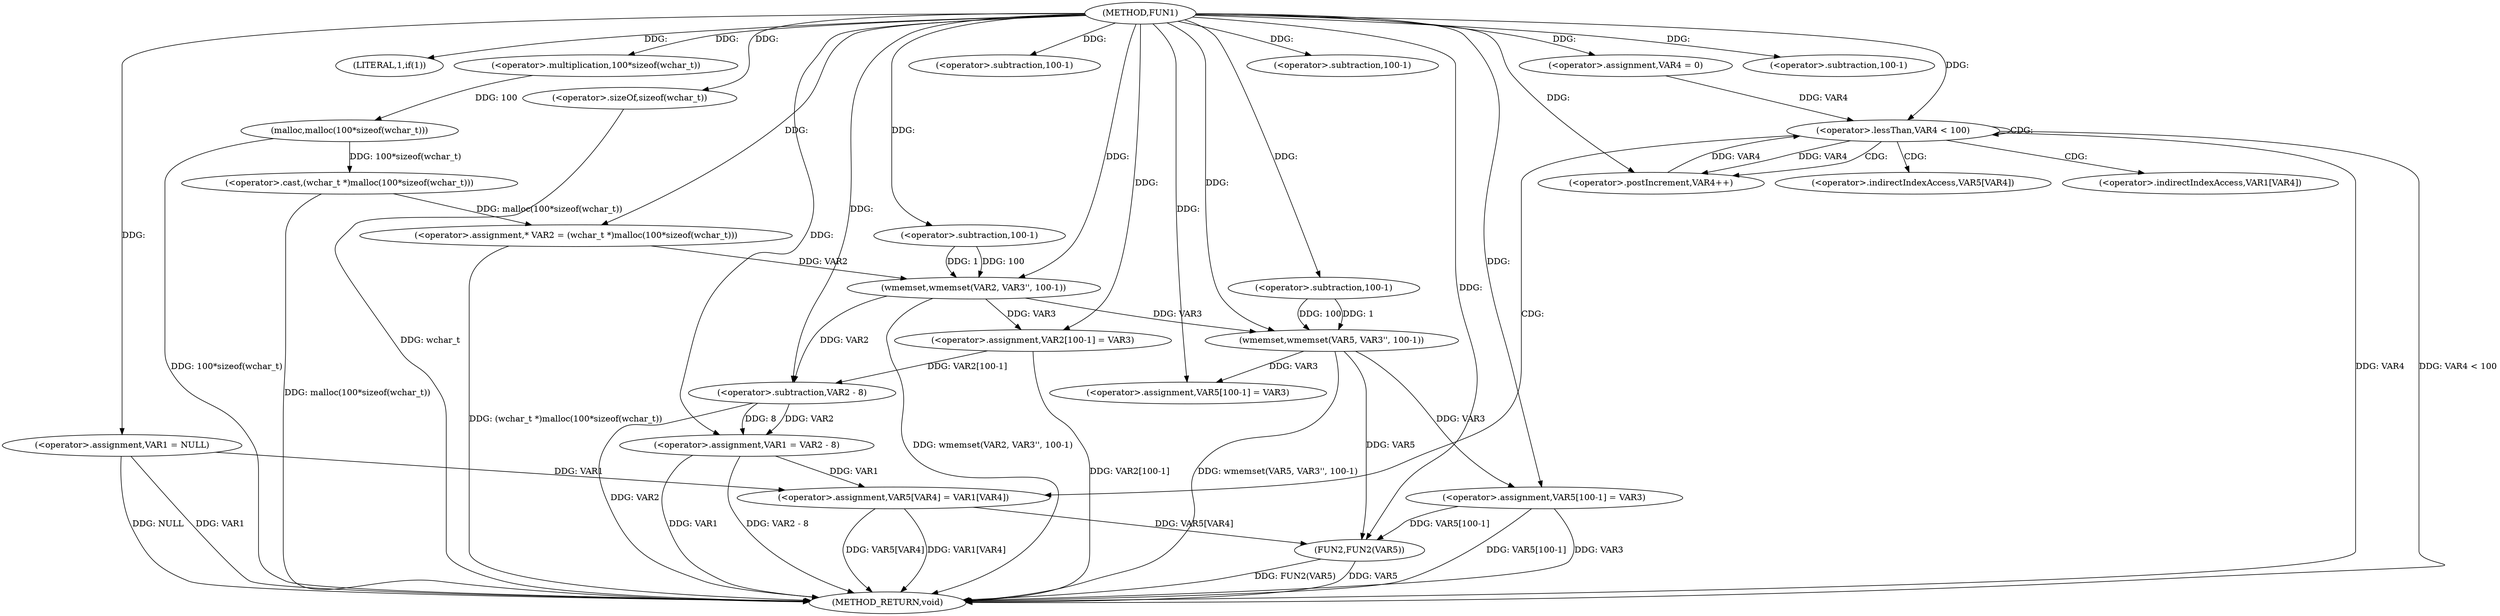 digraph FUN1 {  
"1000100" [label = "(METHOD,FUN1)" ]
"1000180" [label = "(METHOD_RETURN,void)" ]
"1000103" [label = "(<operator>.assignment,VAR1 = NULL)" ]
"1000107" [label = "(LITERAL,1,if(1))" ]
"1000111" [label = "(<operator>.assignment,* VAR2 = (wchar_t *)malloc(100*sizeof(wchar_t)))" ]
"1000113" [label = "(<operator>.cast,(wchar_t *)malloc(100*sizeof(wchar_t)))" ]
"1000115" [label = "(malloc,malloc(100*sizeof(wchar_t)))" ]
"1000116" [label = "(<operator>.multiplication,100*sizeof(wchar_t))" ]
"1000118" [label = "(<operator>.sizeOf,sizeof(wchar_t))" ]
"1000120" [label = "(wmemset,wmemset(VAR2, VAR3'', 100-1))" ]
"1000123" [label = "(<operator>.subtraction,100-1)" ]
"1000126" [label = "(<operator>.assignment,VAR2[100-1] = VAR3)" ]
"1000129" [label = "(<operator>.subtraction,100-1)" ]
"1000133" [label = "(<operator>.assignment,VAR1 = VAR2 - 8)" ]
"1000135" [label = "(<operator>.subtraction,VAR2 - 8)" ]
"1000141" [label = "(wmemset,wmemset(VAR5, VAR3'', 100-1))" ]
"1000144" [label = "(<operator>.subtraction,100-1)" ]
"1000147" [label = "(<operator>.assignment,VAR5[100-1] = VAR3)" ]
"1000150" [label = "(<operator>.subtraction,100-1)" ]
"1000155" [label = "(<operator>.assignment,VAR4 = 0)" ]
"1000158" [label = "(<operator>.lessThan,VAR4 < 100)" ]
"1000161" [label = "(<operator>.postIncrement,VAR4++)" ]
"1000164" [label = "(<operator>.assignment,VAR5[VAR4] = VAR1[VAR4])" ]
"1000171" [label = "(<operator>.assignment,VAR5[100-1] = VAR3)" ]
"1000174" [label = "(<operator>.subtraction,100-1)" ]
"1000178" [label = "(FUN2,FUN2(VAR5))" ]
"1000165" [label = "(<operator>.indirectIndexAccess,VAR5[VAR4])" ]
"1000168" [label = "(<operator>.indirectIndexAccess,VAR1[VAR4])" ]
  "1000171" -> "1000180"  [ label = "DDG: VAR5[100-1]"] 
  "1000103" -> "1000180"  [ label = "DDG: NULL"] 
  "1000141" -> "1000180"  [ label = "DDG: wmemset(VAR5, VAR3'', 100-1)"] 
  "1000113" -> "1000180"  [ label = "DDG: malloc(100*sizeof(wchar_t))"] 
  "1000126" -> "1000180"  [ label = "DDG: VAR2[100-1]"] 
  "1000171" -> "1000180"  [ label = "DDG: VAR3"] 
  "1000118" -> "1000180"  [ label = "DDG: wchar_t"] 
  "1000164" -> "1000180"  [ label = "DDG: VAR5[VAR4]"] 
  "1000178" -> "1000180"  [ label = "DDG: FUN2(VAR5)"] 
  "1000158" -> "1000180"  [ label = "DDG: VAR4"] 
  "1000164" -> "1000180"  [ label = "DDG: VAR1[VAR4]"] 
  "1000178" -> "1000180"  [ label = "DDG: VAR5"] 
  "1000103" -> "1000180"  [ label = "DDG: VAR1"] 
  "1000133" -> "1000180"  [ label = "DDG: VAR1"] 
  "1000158" -> "1000180"  [ label = "DDG: VAR4 < 100"] 
  "1000133" -> "1000180"  [ label = "DDG: VAR2 - 8"] 
  "1000111" -> "1000180"  [ label = "DDG: (wchar_t *)malloc(100*sizeof(wchar_t))"] 
  "1000120" -> "1000180"  [ label = "DDG: wmemset(VAR2, VAR3'', 100-1)"] 
  "1000135" -> "1000180"  [ label = "DDG: VAR2"] 
  "1000115" -> "1000180"  [ label = "DDG: 100*sizeof(wchar_t)"] 
  "1000100" -> "1000103"  [ label = "DDG: "] 
  "1000100" -> "1000107"  [ label = "DDG: "] 
  "1000113" -> "1000111"  [ label = "DDG: malloc(100*sizeof(wchar_t))"] 
  "1000100" -> "1000111"  [ label = "DDG: "] 
  "1000115" -> "1000113"  [ label = "DDG: 100*sizeof(wchar_t)"] 
  "1000116" -> "1000115"  [ label = "DDG: 100"] 
  "1000100" -> "1000116"  [ label = "DDG: "] 
  "1000100" -> "1000118"  [ label = "DDG: "] 
  "1000111" -> "1000120"  [ label = "DDG: VAR2"] 
  "1000100" -> "1000120"  [ label = "DDG: "] 
  "1000123" -> "1000120"  [ label = "DDG: 100"] 
  "1000123" -> "1000120"  [ label = "DDG: 1"] 
  "1000100" -> "1000123"  [ label = "DDG: "] 
  "1000120" -> "1000126"  [ label = "DDG: VAR3"] 
  "1000100" -> "1000126"  [ label = "DDG: "] 
  "1000100" -> "1000129"  [ label = "DDG: "] 
  "1000135" -> "1000133"  [ label = "DDG: VAR2"] 
  "1000135" -> "1000133"  [ label = "DDG: 8"] 
  "1000100" -> "1000133"  [ label = "DDG: "] 
  "1000120" -> "1000135"  [ label = "DDG: VAR2"] 
  "1000126" -> "1000135"  [ label = "DDG: VAR2[100-1]"] 
  "1000100" -> "1000135"  [ label = "DDG: "] 
  "1000100" -> "1000141"  [ label = "DDG: "] 
  "1000120" -> "1000141"  [ label = "DDG: VAR3"] 
  "1000144" -> "1000141"  [ label = "DDG: 100"] 
  "1000144" -> "1000141"  [ label = "DDG: 1"] 
  "1000100" -> "1000144"  [ label = "DDG: "] 
  "1000141" -> "1000147"  [ label = "DDG: VAR3"] 
  "1000100" -> "1000147"  [ label = "DDG: "] 
  "1000100" -> "1000150"  [ label = "DDG: "] 
  "1000100" -> "1000155"  [ label = "DDG: "] 
  "1000155" -> "1000158"  [ label = "DDG: VAR4"] 
  "1000161" -> "1000158"  [ label = "DDG: VAR4"] 
  "1000100" -> "1000158"  [ label = "DDG: "] 
  "1000158" -> "1000161"  [ label = "DDG: VAR4"] 
  "1000100" -> "1000161"  [ label = "DDG: "] 
  "1000103" -> "1000164"  [ label = "DDG: VAR1"] 
  "1000133" -> "1000164"  [ label = "DDG: VAR1"] 
  "1000100" -> "1000171"  [ label = "DDG: "] 
  "1000141" -> "1000171"  [ label = "DDG: VAR3"] 
  "1000100" -> "1000174"  [ label = "DDG: "] 
  "1000164" -> "1000178"  [ label = "DDG: VAR5[VAR4]"] 
  "1000171" -> "1000178"  [ label = "DDG: VAR5[100-1]"] 
  "1000141" -> "1000178"  [ label = "DDG: VAR5"] 
  "1000100" -> "1000178"  [ label = "DDG: "] 
  "1000158" -> "1000168"  [ label = "CDG: "] 
  "1000158" -> "1000164"  [ label = "CDG: "] 
  "1000158" -> "1000158"  [ label = "CDG: "] 
  "1000158" -> "1000161"  [ label = "CDG: "] 
  "1000158" -> "1000165"  [ label = "CDG: "] 
}
